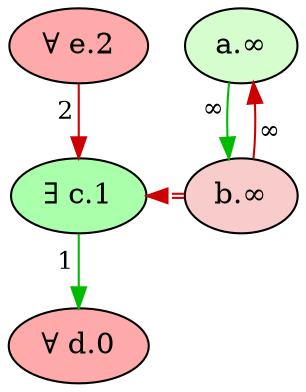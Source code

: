 digraph {
    // Node defaults can be set here if needed
    "d" [style="filled" fillcolor="#FFAAAA" label="∀ d.0" fontsize=14]
    "c" [style="filled" fillcolor="#AAFFAA" label="∃ c.1" fontsize=14]
    "e" [style="filled" fillcolor="#FFAAAA" label="∀ e.2" fontsize=14]
    "a" [style="filled" fillcolor="#d5fdce" label="a.∞" fontsize=14]
    "b" [style="filled" fillcolor="#f7cccb" label="b.∞" fontsize=14]
    edge[labeldistance=1.5 fontsize=12]
    "a" -> "b" [color="#00BB00" style="solid" dir="forward" taillabel="∞" ]
    "b" -> "a" [color="#CC0000" style="solid" dir="forward" taillabel="∞" ]
    "b" -> "c" [color="#CC0000:#CC0000" style="dashed" dir="forward" taillabel="" constraint=false]
    "c" -> "d" [color="#00BB00" style="solid" dir="forward" taillabel="1" ]
    "e" -> "c" [color="#CC0000" style="solid" dir="forward" taillabel="2" ]
    {rank = max d}
    {rank = min e}
}